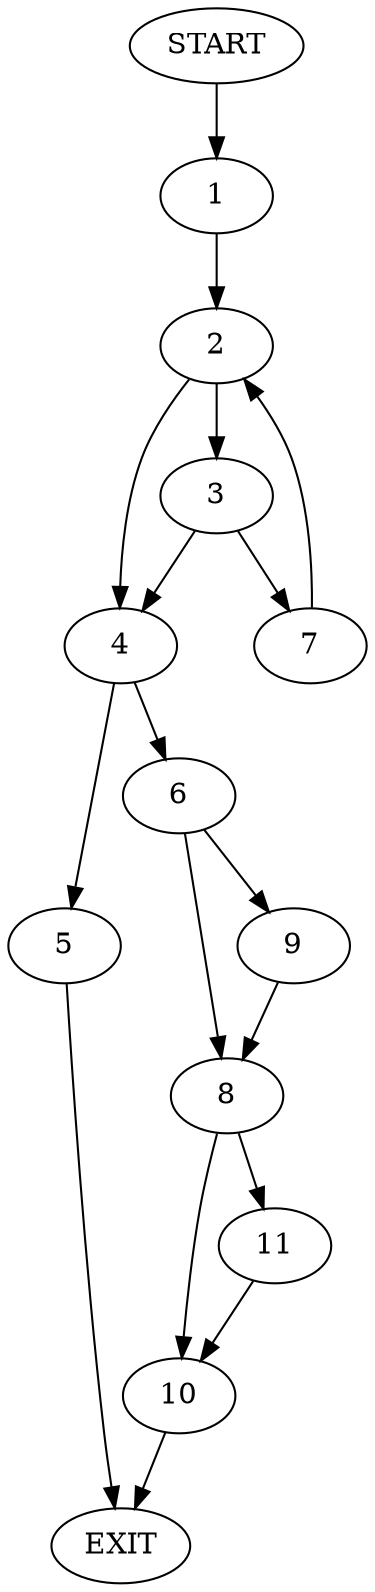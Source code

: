 digraph {
0 [label="START"]
12 [label="EXIT"]
0 -> 1
1 -> 2
2 -> 3
2 -> 4
4 -> 5
4 -> 6
3 -> 7
3 -> 4
7 -> 2
6 -> 8
6 -> 9
5 -> 12
8 -> 10
8 -> 11
9 -> 8
11 -> 10
10 -> 12
}
